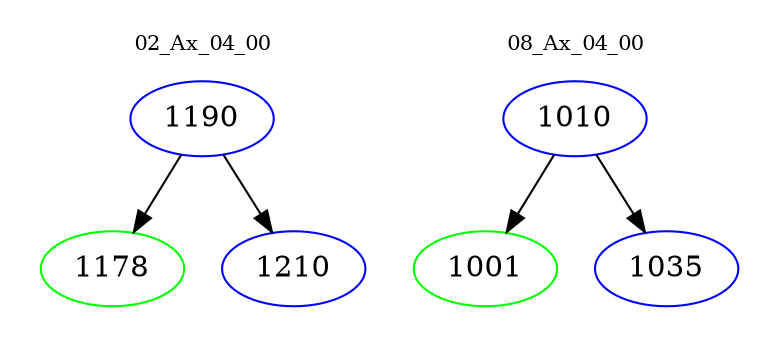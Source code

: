 digraph{
subgraph cluster_0 {
color = white
label = "02_Ax_04_00";
fontsize=10;
T0_1190 [label="1190", color="blue"]
T0_1190 -> T0_1178 [color="black"]
T0_1178 [label="1178", color="green"]
T0_1190 -> T0_1210 [color="black"]
T0_1210 [label="1210", color="blue"]
}
subgraph cluster_1 {
color = white
label = "08_Ax_04_00";
fontsize=10;
T1_1010 [label="1010", color="blue"]
T1_1010 -> T1_1001 [color="black"]
T1_1001 [label="1001", color="green"]
T1_1010 -> T1_1035 [color="black"]
T1_1035 [label="1035", color="blue"]
}
}
